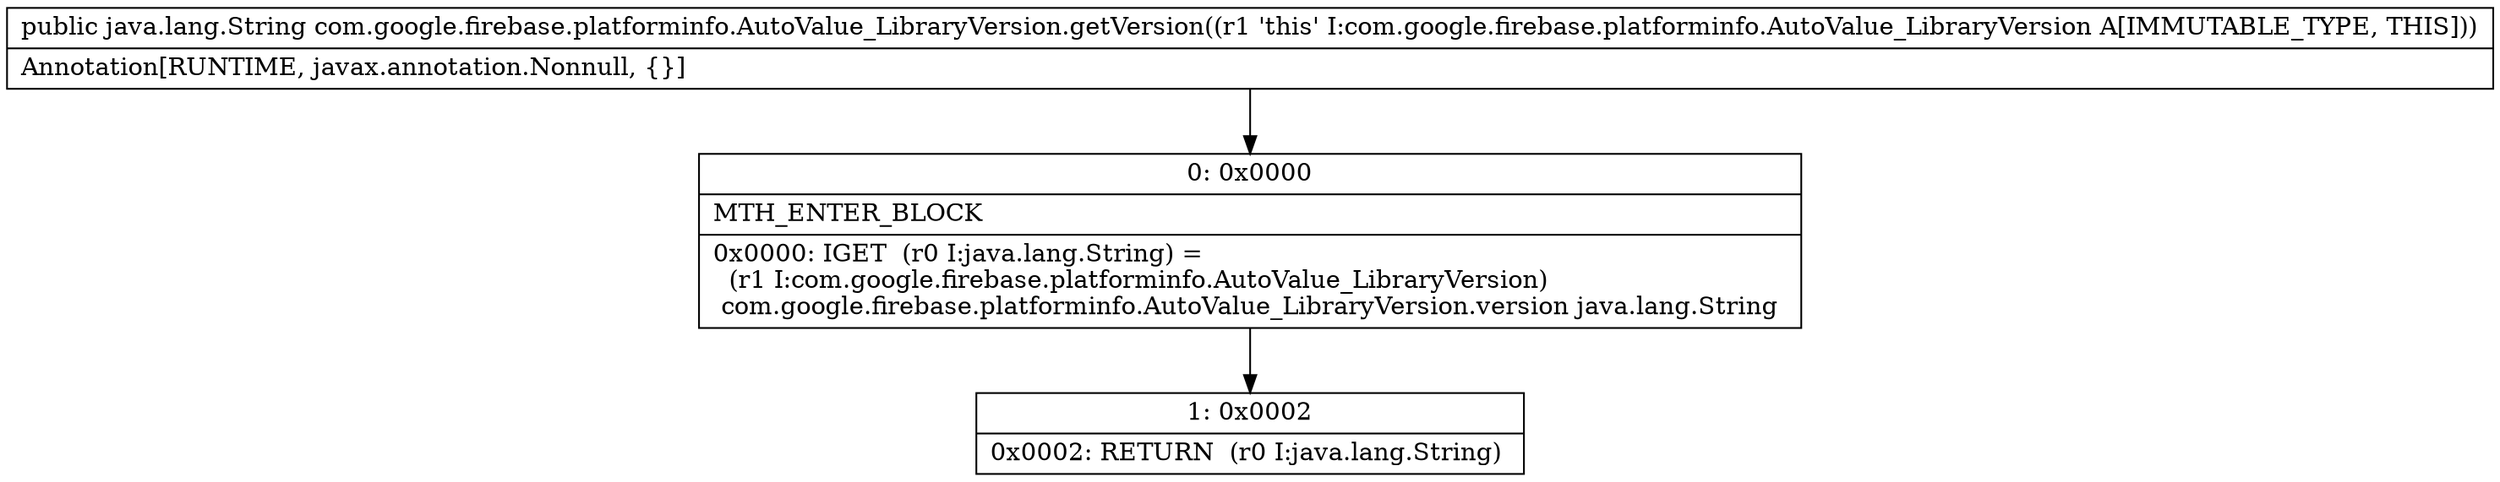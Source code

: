 digraph "CFG forcom.google.firebase.platforminfo.AutoValue_LibraryVersion.getVersion()Ljava\/lang\/String;" {
Node_0 [shape=record,label="{0\:\ 0x0000|MTH_ENTER_BLOCK\l|0x0000: IGET  (r0 I:java.lang.String) = \l  (r1 I:com.google.firebase.platforminfo.AutoValue_LibraryVersion)\l com.google.firebase.platforminfo.AutoValue_LibraryVersion.version java.lang.String \l}"];
Node_1 [shape=record,label="{1\:\ 0x0002|0x0002: RETURN  (r0 I:java.lang.String) \l}"];
MethodNode[shape=record,label="{public java.lang.String com.google.firebase.platforminfo.AutoValue_LibraryVersion.getVersion((r1 'this' I:com.google.firebase.platforminfo.AutoValue_LibraryVersion A[IMMUTABLE_TYPE, THIS]))  | Annotation[RUNTIME, javax.annotation.Nonnull, \{\}]\l}"];
MethodNode -> Node_0;
Node_0 -> Node_1;
}

